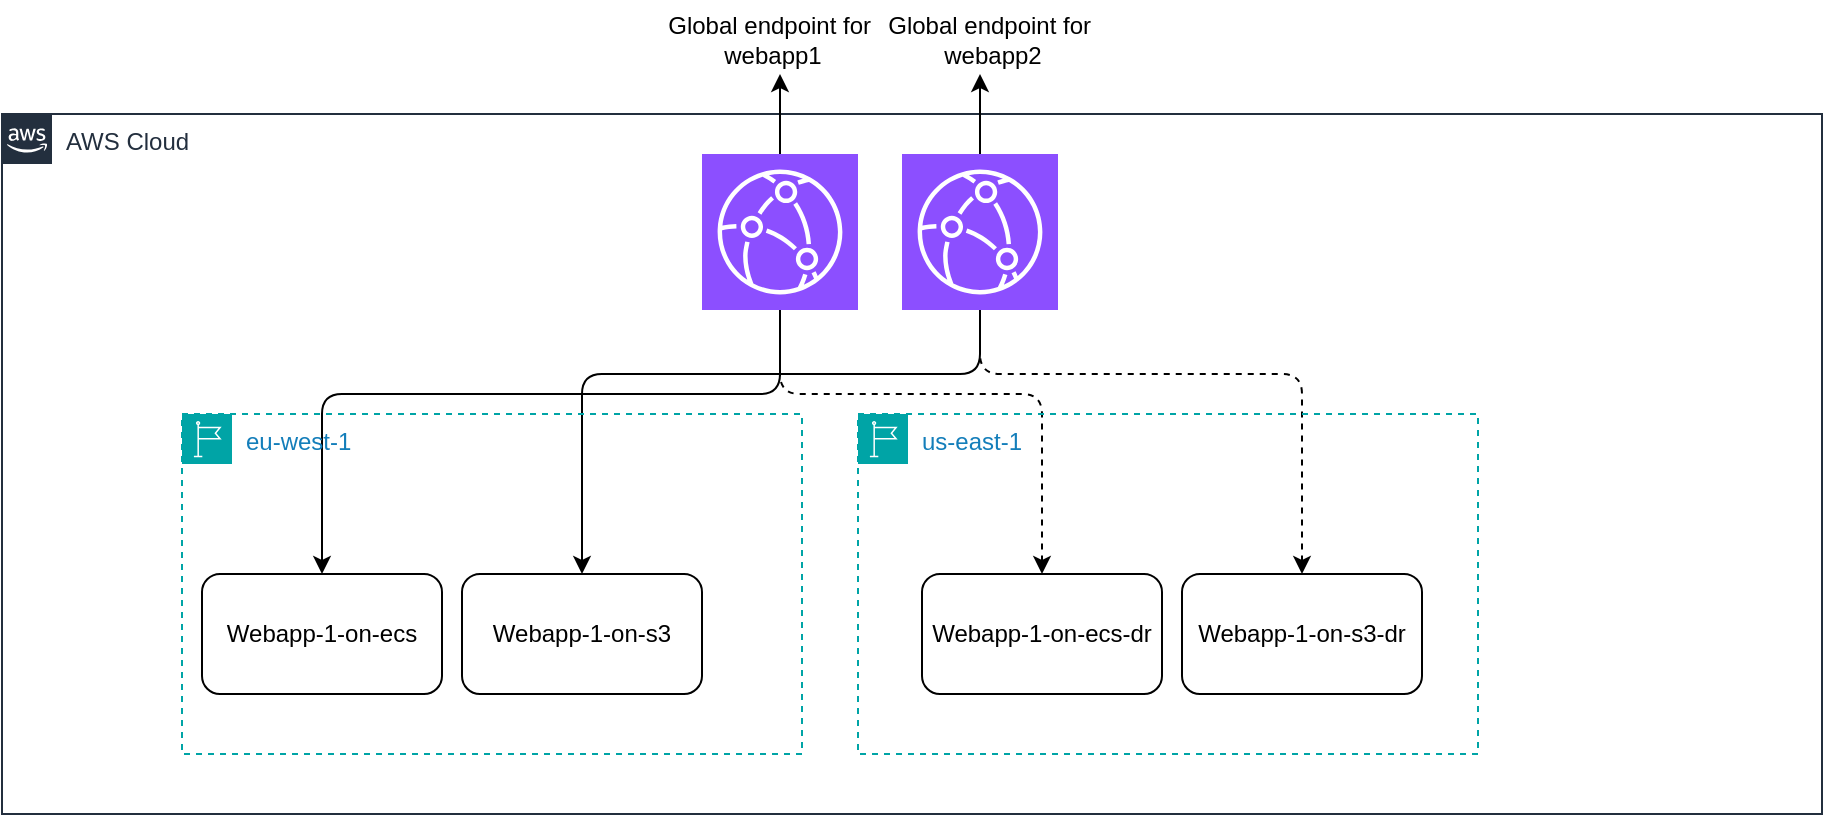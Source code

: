 <mxfile>
    <diagram id="871nGGoiuNGXH2HMAfz1" name="Page-1">
        <mxGraphModel dx="2166" dy="683" grid="1" gridSize="10" guides="1" tooltips="1" connect="1" arrows="1" fold="1" page="1" pageScale="1" pageWidth="827" pageHeight="1169" math="0" shadow="0">
            <root>
                <mxCell id="0"/>
                <mxCell id="1" parent="0"/>
                <mxCell id="2" value="AWS Cloud" style="points=[[0,0],[0.25,0],[0.5,0],[0.75,0],[1,0],[1,0.25],[1,0.5],[1,0.75],[1,1],[0.75,1],[0.5,1],[0.25,1],[0,1],[0,0.75],[0,0.5],[0,0.25]];outlineConnect=0;gradientColor=none;html=1;whiteSpace=wrap;fontSize=12;fontStyle=0;container=1;pointerEvents=0;collapsible=0;recursiveResize=0;shape=mxgraph.aws4.group;grIcon=mxgraph.aws4.group_aws_cloud_alt;strokeColor=#232F3E;fillColor=none;verticalAlign=top;align=left;spacingLeft=30;fontColor=#232F3E;dashed=0;" parent="1" vertex="1">
                    <mxGeometry x="50" y="90" width="910" height="350" as="geometry"/>
                </mxCell>
                <mxCell id="30" style="edgeStyle=orthogonalEdgeStyle;html=1;dashed=1;" edge="1" parent="2" source="19" target="29">
                    <mxGeometry relative="1" as="geometry">
                        <Array as="points">
                            <mxPoint x="389" y="140"/>
                            <mxPoint x="520" y="140"/>
                        </Array>
                    </mxGeometry>
                </mxCell>
                <mxCell id="31" style="edgeStyle=orthogonalEdgeStyle;html=1;" edge="1" parent="2" source="19" target="28">
                    <mxGeometry relative="1" as="geometry">
                        <Array as="points">
                            <mxPoint x="389" y="140"/>
                            <mxPoint x="160" y="140"/>
                        </Array>
                    </mxGeometry>
                </mxCell>
                <mxCell id="32" style="edgeStyle=none;html=1;" edge="1" parent="2" source="19">
                    <mxGeometry relative="1" as="geometry">
                        <mxPoint x="389" y="-20" as="targetPoint"/>
                    </mxGeometry>
                </mxCell>
                <mxCell id="19" value="" style="sketch=0;points=[[0,0,0],[0.25,0,0],[0.5,0,0],[0.75,0,0],[1,0,0],[0,1,0],[0.25,1,0],[0.5,1,0],[0.75,1,0],[1,1,0],[0,0.25,0],[0,0.5,0],[0,0.75,0],[1,0.25,0],[1,0.5,0],[1,0.75,0]];outlineConnect=0;fontColor=#232F3E;fillColor=#8C4FFF;strokeColor=#ffffff;dashed=0;verticalLabelPosition=bottom;verticalAlign=top;align=center;html=1;fontSize=12;fontStyle=0;aspect=fixed;shape=mxgraph.aws4.resourceIcon;resIcon=mxgraph.aws4.cloudfront;" vertex="1" parent="2">
                    <mxGeometry x="350" y="20" width="78" height="78" as="geometry"/>
                </mxCell>
                <mxCell id="26" style="html=1;edgeStyle=orthogonalEdgeStyle;" edge="1" parent="2" source="20" target="24">
                    <mxGeometry relative="1" as="geometry">
                        <Array as="points">
                            <mxPoint x="489" y="130"/>
                            <mxPoint x="290" y="130"/>
                        </Array>
                    </mxGeometry>
                </mxCell>
                <mxCell id="27" style="html=1;dashed=1;edgeStyle=orthogonalEdgeStyle;" edge="1" parent="2" source="20" target="25">
                    <mxGeometry relative="1" as="geometry">
                        <Array as="points">
                            <mxPoint x="489" y="130"/>
                            <mxPoint x="650" y="130"/>
                        </Array>
                    </mxGeometry>
                </mxCell>
                <mxCell id="35" style="edgeStyle=none;html=1;" edge="1" parent="2" source="20">
                    <mxGeometry relative="1" as="geometry">
                        <mxPoint x="489" y="-20" as="targetPoint"/>
                    </mxGeometry>
                </mxCell>
                <mxCell id="20" value="" style="sketch=0;points=[[0,0,0],[0.25,0,0],[0.5,0,0],[0.75,0,0],[1,0,0],[0,1,0],[0.25,1,0],[0.5,1,0],[0.75,1,0],[1,1,0],[0,0.25,0],[0,0.5,0],[0,0.75,0],[1,0.25,0],[1,0.5,0],[1,0.75,0]];outlineConnect=0;fontColor=#232F3E;fillColor=#8C4FFF;strokeColor=#ffffff;dashed=0;verticalLabelPosition=bottom;verticalAlign=top;align=center;html=1;fontSize=12;fontStyle=0;aspect=fixed;shape=mxgraph.aws4.resourceIcon;resIcon=mxgraph.aws4.cloudfront;" vertex="1" parent="2">
                    <mxGeometry x="450" y="20" width="78" height="78" as="geometry"/>
                </mxCell>
                <mxCell id="21" value="eu-west-1" style="points=[[0,0],[0.25,0],[0.5,0],[0.75,0],[1,0],[1,0.25],[1,0.5],[1,0.75],[1,1],[0.75,1],[0.5,1],[0.25,1],[0,1],[0,0.75],[0,0.5],[0,0.25]];outlineConnect=0;gradientColor=none;html=1;whiteSpace=wrap;fontSize=12;fontStyle=0;container=1;pointerEvents=0;collapsible=0;recursiveResize=0;shape=mxgraph.aws4.group;grIcon=mxgraph.aws4.group_region;strokeColor=#00A4A6;fillColor=none;verticalAlign=top;align=left;spacingLeft=30;fontColor=#147EBA;dashed=1;" vertex="1" parent="2">
                    <mxGeometry x="90" y="150" width="310" height="170" as="geometry"/>
                </mxCell>
                <mxCell id="24" value="Webapp-1-on-s3" style="rounded=1;whiteSpace=wrap;html=1;" vertex="1" parent="21">
                    <mxGeometry x="140" y="80" width="120" height="60" as="geometry"/>
                </mxCell>
                <mxCell id="28" value="Webapp-1-on-ecs" style="rounded=1;whiteSpace=wrap;html=1;" vertex="1" parent="21">
                    <mxGeometry x="10" y="80" width="120" height="60" as="geometry"/>
                </mxCell>
                <mxCell id="22" value="us-east-1" style="points=[[0,0],[0.25,0],[0.5,0],[0.75,0],[1,0],[1,0.25],[1,0.5],[1,0.75],[1,1],[0.75,1],[0.5,1],[0.25,1],[0,1],[0,0.75],[0,0.5],[0,0.25]];outlineConnect=0;gradientColor=none;html=1;whiteSpace=wrap;fontSize=12;fontStyle=0;container=1;pointerEvents=0;collapsible=0;recursiveResize=0;shape=mxgraph.aws4.group;grIcon=mxgraph.aws4.group_region;strokeColor=#00A4A6;fillColor=none;verticalAlign=top;align=left;spacingLeft=30;fontColor=#147EBA;dashed=1;" vertex="1" parent="2">
                    <mxGeometry x="428" y="150" width="310" height="170" as="geometry"/>
                </mxCell>
                <mxCell id="25" value="Webapp-1-on-s3-dr" style="rounded=1;whiteSpace=wrap;html=1;" vertex="1" parent="22">
                    <mxGeometry x="162" y="80" width="120" height="60" as="geometry"/>
                </mxCell>
                <mxCell id="29" value="Webapp-1-on-ecs-dr" style="rounded=1;whiteSpace=wrap;html=1;" vertex="1" parent="22">
                    <mxGeometry x="32" y="80" width="120" height="60" as="geometry"/>
                </mxCell>
                <mxCell id="33" value="Global endpoint for&amp;nbsp;&lt;div&gt;webapp1&lt;/div&gt;" style="text;html=1;align=center;verticalAlign=middle;resizable=0;points=[];autosize=1;strokeColor=none;fillColor=none;" vertex="1" parent="1">
                    <mxGeometry x="370" y="33" width="130" height="40" as="geometry"/>
                </mxCell>
                <mxCell id="36" value="Global endpoint for&amp;nbsp;&lt;div&gt;webapp2&lt;/div&gt;" style="text;html=1;align=center;verticalAlign=middle;resizable=0;points=[];autosize=1;strokeColor=none;fillColor=none;" vertex="1" parent="1">
                    <mxGeometry x="480" y="33" width="130" height="40" as="geometry"/>
                </mxCell>
            </root>
        </mxGraphModel>
    </diagram>
</mxfile>